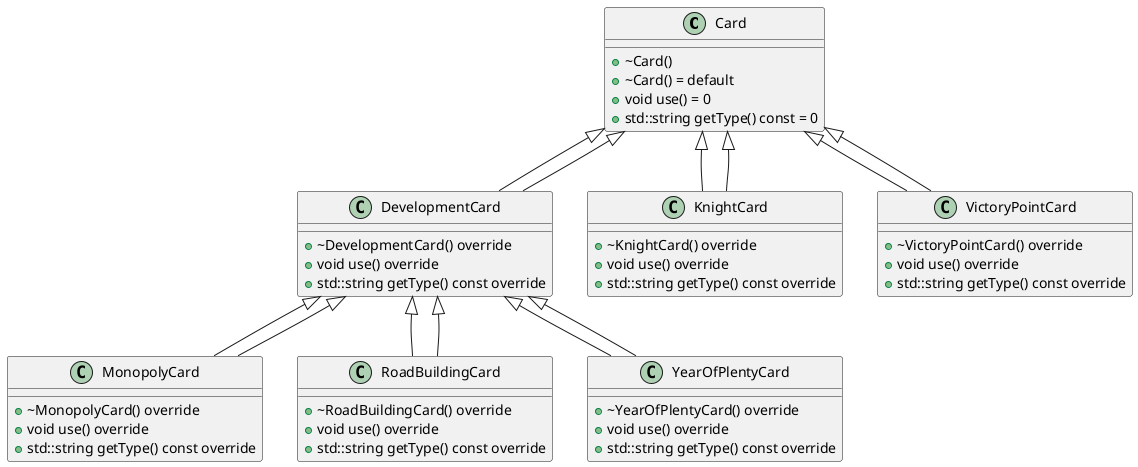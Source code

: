 @startuml


class Card {
    +~Card()
    +~Card() = default
    +void use() = 0
    +std::string getType() const = 0
}

class DevelopmentCard extends Card {
    +~DevelopmentCard() override
    +void use() override
    +std::string getType() const override
}

class MonopolyCard extends DevelopmentCard {
    +~MonopolyCard() override
    +void use() override
    +std::string getType() const override
}

class RoadBuildingCard extends DevelopmentCard {
    +~RoadBuildingCard() override
    +void use() override
    +std::string getType() const override
}

class YearOfPlentyCard extends DevelopmentCard {
    +~YearOfPlentyCard() override
    +void use() override
    +std::string getType() const override
}

class KnightCard extends Card {
    +~KnightCard() override
    +void use() override
    +std::string getType() const override
}

class VictoryPointCard extends Card {
    +~VictoryPointCard() override
    +void use() override
    +std::string getType() const override
}

Card <|-- DevelopmentCard
DevelopmentCard <|-- MonopolyCard
DevelopmentCard <|-- RoadBuildingCard
DevelopmentCard <|-- YearOfPlentyCard
Card <|-- KnightCard
Card <|-- VictoryPointCard





@enduml
